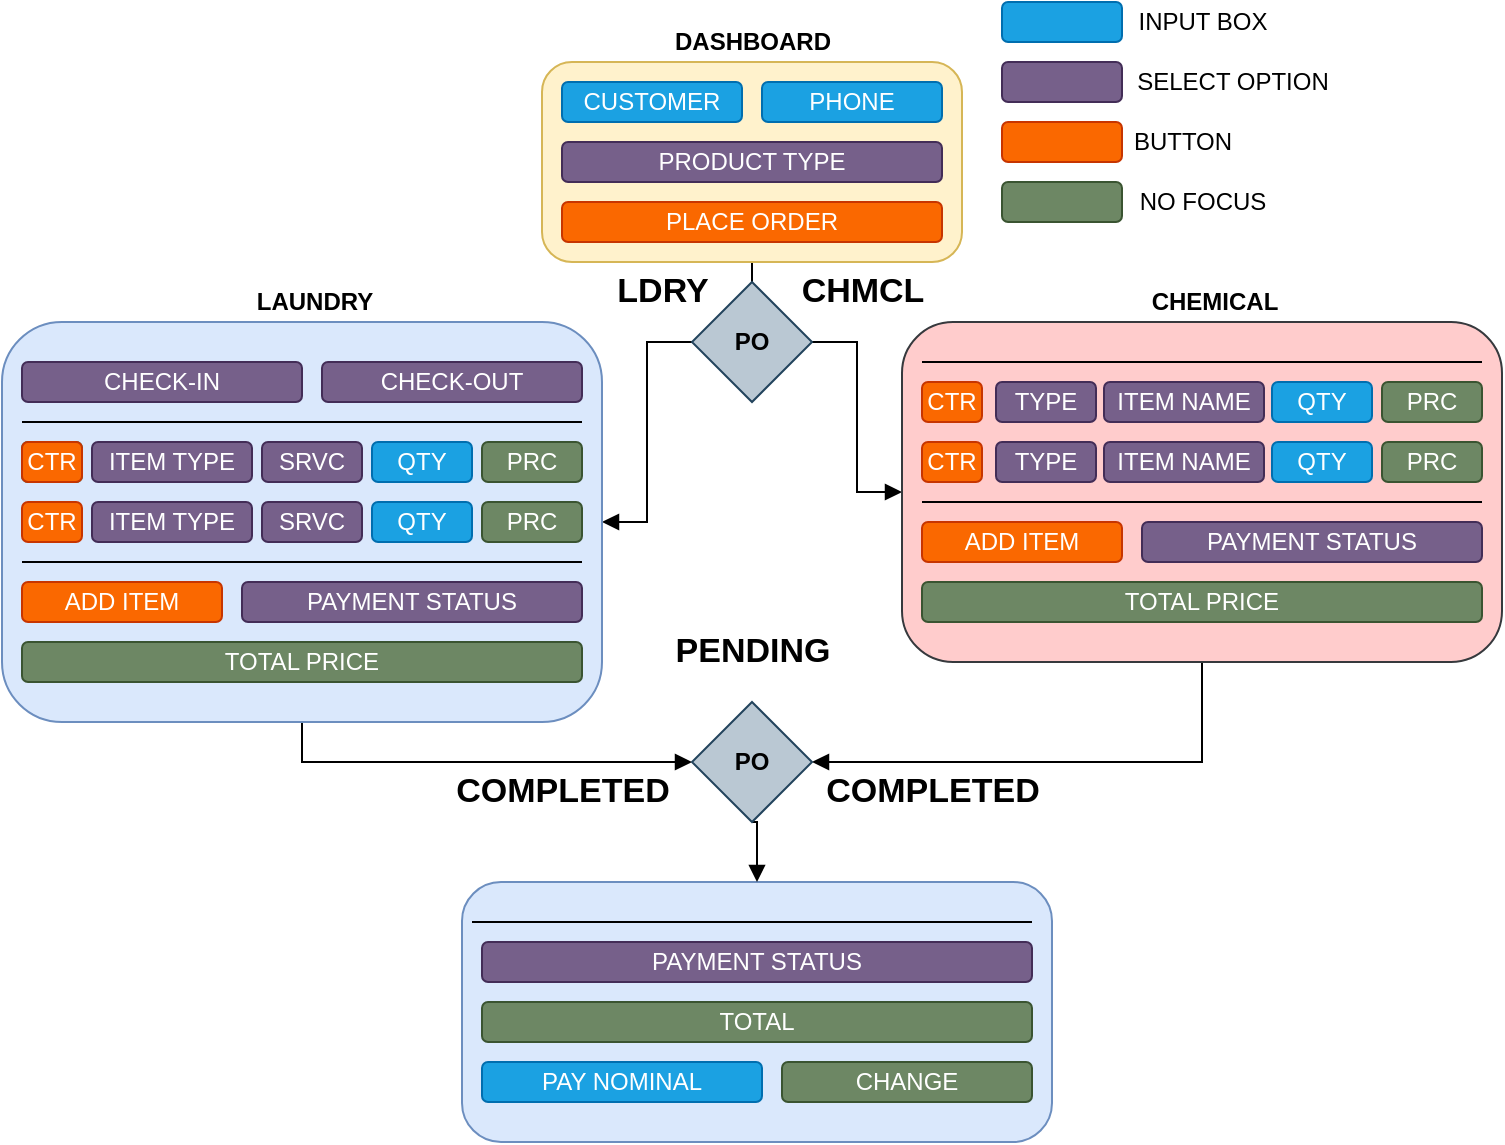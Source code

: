 <mxfile version="13.6.2" type="device"><diagram id="ge7vACnPVNjNwq1Z-gqe" name="Page-1"><mxGraphModel dx="423" dy="511" grid="1" gridSize="10" guides="1" tooltips="1" connect="1" arrows="1" fold="1" page="1" pageScale="1" pageWidth="850" pageHeight="1100" math="0" shadow="0"><root><mxCell id="0"/><mxCell id="1" parent="0"/><mxCell id="AhDWCu4dufHYWxI-4-jn-3" style="edgeStyle=orthogonalEdgeStyle;rounded=0;orthogonalLoop=1;jettySize=auto;html=1;exitX=0.5;exitY=1;exitDx=0;exitDy=0;entryX=0.5;entryY=0;entryDx=0;entryDy=0;endArrow=none;endFill=0;" parent="1" source="AhDWCu4dufHYWxI-4-jn-1" target="AhDWCu4dufHYWxI-4-jn-2" edge="1"><mxGeometry relative="1" as="geometry"/></mxCell><mxCell id="AhDWCu4dufHYWxI-4-jn-80" style="edgeStyle=orthogonalEdgeStyle;rounded=0;orthogonalLoop=1;jettySize=auto;html=1;exitX=0;exitY=0.5;exitDx=0;exitDy=0;entryX=1;entryY=0.5;entryDx=0;entryDy=0;endArrow=block;endFill=1;" parent="1" source="AhDWCu4dufHYWxI-4-jn-2" target="AhDWCu4dufHYWxI-4-jn-21" edge="1"><mxGeometry relative="1" as="geometry"/></mxCell><mxCell id="AhDWCu4dufHYWxI-4-jn-140" style="edgeStyle=orthogonalEdgeStyle;rounded=0;orthogonalLoop=1;jettySize=auto;html=1;exitX=1;exitY=0.5;exitDx=0;exitDy=0;entryX=0;entryY=0.5;entryDx=0;entryDy=0;startArrow=none;startFill=0;endArrow=block;endFill=1;fontSize=17;" parent="1" source="AhDWCu4dufHYWxI-4-jn-2" target="AhDWCu4dufHYWxI-4-jn-121" edge="1"><mxGeometry relative="1" as="geometry"/></mxCell><mxCell id="AhDWCu4dufHYWxI-4-jn-2" value="PO" style="rhombus;whiteSpace=wrap;html=1;fillColor=#bac8d3;strokeColor=#23445d;strokeWidth=1;fontStyle=1" parent="1" vertex="1"><mxGeometry x="365" y="190" width="60" height="60" as="geometry"/></mxCell><mxCell id="AhDWCu4dufHYWxI-4-jn-8" value="LAUNDRY" style="text;html=1;align=center;verticalAlign=middle;resizable=0;points=[];autosize=1;fontStyle=1" parent="1" vertex="1"><mxGeometry x="141" y="190" width="70" height="20" as="geometry"/></mxCell><mxCell id="AhDWCu4dufHYWxI-4-jn-9" value="CHEMICAL" style="text;html=1;align=center;verticalAlign=middle;resizable=0;points=[];autosize=1;fontStyle=1" parent="1" vertex="1"><mxGeometry x="586" y="190" width="80" height="20" as="geometry"/></mxCell><mxCell id="AhDWCu4dufHYWxI-4-jn-12" value="DASHBOARD" style="text;html=1;align=center;verticalAlign=middle;resizable=0;points=[];autosize=1;fontStyle=1" parent="1" vertex="1"><mxGeometry x="350" y="60" width="90" height="20" as="geometry"/></mxCell><mxCell id="AhDWCu4dufHYWxI-4-jn-152" style="edgeStyle=orthogonalEdgeStyle;rounded=0;orthogonalLoop=1;jettySize=auto;html=1;exitX=0.5;exitY=1;exitDx=0;exitDy=0;entryX=0;entryY=0.5;entryDx=0;entryDy=0;startArrow=none;startFill=0;endArrow=block;endFill=1;fontSize=17;" parent="1" source="AhDWCu4dufHYWxI-4-jn-21" target="AhDWCu4dufHYWxI-4-jn-149" edge="1"><mxGeometry relative="1" as="geometry"/></mxCell><mxCell id="AhDWCu4dufHYWxI-4-jn-21" value="" style="rounded=1;whiteSpace=wrap;html=1;fillColor=#dae8fc;strokeColor=#6c8ebf;" parent="1" vertex="1"><mxGeometry x="20" y="210" width="300" height="200" as="geometry"/></mxCell><mxCell id="AhDWCu4dufHYWxI-4-jn-22" value="CHECK-IN" style="rounded=1;whiteSpace=wrap;html=1;fillColor=#76608a;strokeColor=#432D57;fontColor=#ffffff;" parent="1" vertex="1"><mxGeometry x="30" y="230" width="140" height="20" as="geometry"/></mxCell><mxCell id="AhDWCu4dufHYWxI-4-jn-23" value="CHECK-OUT" style="rounded=1;whiteSpace=wrap;html=1;fillColor=#76608a;strokeColor=#432D57;fontColor=#ffffff;" parent="1" vertex="1"><mxGeometry x="180" y="230" width="130" height="20" as="geometry"/></mxCell><mxCell id="AhDWCu4dufHYWxI-4-jn-24" value="ITEM TYPE" style="rounded=1;whiteSpace=wrap;html=1;fillColor=#76608a;strokeColor=#432D57;fontColor=#ffffff;" parent="1" vertex="1"><mxGeometry x="65" y="270" width="80" height="20" as="geometry"/></mxCell><mxCell id="AhDWCu4dufHYWxI-4-jn-31" value="" style="rounded=1;whiteSpace=wrap;html=1;strokeWidth=1;fillColor=#1ba1e2;strokeColor=#006EAF;fontColor=#ffffff;" parent="1" vertex="1"><mxGeometry x="520" y="50" width="60" height="20" as="geometry"/></mxCell><mxCell id="AhDWCu4dufHYWxI-4-jn-34" value="" style="rounded=1;whiteSpace=wrap;html=1;strokeWidth=1;fillColor=#76608a;strokeColor=#432D57;fontColor=#ffffff;" parent="1" vertex="1"><mxGeometry x="520" y="80" width="60" height="20" as="geometry"/></mxCell><mxCell id="AhDWCu4dufHYWxI-4-jn-35" value="INPUT BOX" style="text;html=1;align=center;verticalAlign=middle;resizable=0;points=[];autosize=1;" parent="1" vertex="1"><mxGeometry x="580" y="50" width="80" height="20" as="geometry"/></mxCell><mxCell id="AhDWCu4dufHYWxI-4-jn-36" value="SELECT OPTION" style="text;html=1;align=center;verticalAlign=middle;resizable=0;points=[];autosize=1;" parent="1" vertex="1"><mxGeometry x="580" y="80" width="110" height="20" as="geometry"/></mxCell><mxCell id="AhDWCu4dufHYWxI-4-jn-38" value="" style="endArrow=none;html=1;" parent="1" edge="1"><mxGeometry width="50" height="50" relative="1" as="geometry"><mxPoint x="30" y="260" as="sourcePoint"/><mxPoint x="310" y="260" as="targetPoint"/></mxGeometry></mxCell><mxCell id="AhDWCu4dufHYWxI-4-jn-41" value="QTY" style="rounded=1;whiteSpace=wrap;html=1;fillColor=#1ba1e2;strokeColor=#006EAF;fontColor=#ffffff;" parent="1" vertex="1"><mxGeometry x="205" y="270" width="50" height="20" as="geometry"/></mxCell><mxCell id="AhDWCu4dufHYWxI-4-jn-44" value="PRC" style="rounded=1;whiteSpace=wrap;html=1;fillColor=#6d8764;strokeColor=#3A5431;fontColor=#ffffff;" parent="1" vertex="1"><mxGeometry x="260" y="270" width="50" height="20" as="geometry"/></mxCell><mxCell id="AhDWCu4dufHYWxI-4-jn-48" value="ITEM TYPE" style="rounded=1;whiteSpace=wrap;html=1;fillColor=#76608a;strokeColor=#432D57;fontColor=#ffffff;" parent="1" vertex="1"><mxGeometry x="65" y="300" width="80" height="20" as="geometry"/></mxCell><mxCell id="AhDWCu4dufHYWxI-4-jn-49" value="QTY" style="rounded=1;whiteSpace=wrap;html=1;fillColor=#1ba1e2;strokeColor=#006EAF;fontColor=#ffffff;" parent="1" vertex="1"><mxGeometry x="205" y="300" width="50" height="20" as="geometry"/></mxCell><mxCell id="AhDWCu4dufHYWxI-4-jn-1" value="" style="rounded=1;whiteSpace=wrap;html=1;fillColor=#fff2cc;strokeColor=#d6b656;" parent="1" vertex="1"><mxGeometry x="290" y="80" width="210" height="100" as="geometry"/></mxCell><mxCell id="AhDWCu4dufHYWxI-4-jn-15" value="CUSTOMER" style="rounded=1;whiteSpace=wrap;html=1;fillColor=#1ba1e2;strokeColor=#006EAF;fontColor=#ffffff;" parent="1" vertex="1"><mxGeometry x="300" y="90" width="90" height="20" as="geometry"/></mxCell><mxCell id="AhDWCu4dufHYWxI-4-jn-16" value="PHONE" style="rounded=1;whiteSpace=wrap;html=1;fillColor=#1ba1e2;strokeColor=#006EAF;fontColor=#ffffff;" parent="1" vertex="1"><mxGeometry x="400" y="90" width="90" height="20" as="geometry"/></mxCell><mxCell id="AhDWCu4dufHYWxI-4-jn-17" value="PRODUCT TYPE" style="rounded=1;whiteSpace=wrap;html=1;fillColor=#76608a;strokeColor=#432D57;fontColor=#ffffff;" parent="1" vertex="1"><mxGeometry x="300" y="120" width="190" height="20" as="geometry"/></mxCell><mxCell id="AhDWCu4dufHYWxI-4-jn-51" value="PLACE ORDER" style="rounded=1;whiteSpace=wrap;html=1;fillColor=#fa6800;strokeColor=#C73500;fontColor=#ffffff;" parent="1" vertex="1"><mxGeometry x="300" y="150" width="190" height="20" as="geometry"/></mxCell><mxCell id="AhDWCu4dufHYWxI-4-jn-53" value="" style="rounded=1;whiteSpace=wrap;html=1;strokeWidth=1;fillColor=#fa6800;strokeColor=#C73500;fontColor=#ffffff;" parent="1" vertex="1"><mxGeometry x="520" y="110" width="60" height="20" as="geometry"/></mxCell><mxCell id="AhDWCu4dufHYWxI-4-jn-54" value="BUTTON" style="text;html=1;align=center;verticalAlign=middle;resizable=0;points=[];autosize=1;" parent="1" vertex="1"><mxGeometry x="580" y="110" width="60" height="20" as="geometry"/></mxCell><mxCell id="AhDWCu4dufHYWxI-4-jn-56" value="SRVC" style="rounded=1;whiteSpace=wrap;html=1;fillColor=#76608a;strokeColor=#432D57;fontColor=#ffffff;" parent="1" vertex="1"><mxGeometry x="150" y="270" width="50" height="20" as="geometry"/></mxCell><mxCell id="AhDWCu4dufHYWxI-4-jn-60" value="SRVC" style="rounded=1;whiteSpace=wrap;html=1;fillColor=#76608a;strokeColor=#432D57;fontColor=#ffffff;" parent="1" vertex="1"><mxGeometry x="150" y="300" width="50" height="20" as="geometry"/></mxCell><mxCell id="AhDWCu4dufHYWxI-4-jn-61" style="edgeStyle=orthogonalEdgeStyle;rounded=0;orthogonalLoop=1;jettySize=auto;html=1;exitX=0.5;exitY=1;exitDx=0;exitDy=0;endArrow=none;endFill=0;" parent="1" source="AhDWCu4dufHYWxI-4-jn-41" target="AhDWCu4dufHYWxI-4-jn-41" edge="1"><mxGeometry relative="1" as="geometry"/></mxCell><mxCell id="AhDWCu4dufHYWxI-4-jn-62" style="edgeStyle=orthogonalEdgeStyle;rounded=0;orthogonalLoop=1;jettySize=auto;html=1;exitX=0.5;exitY=1;exitDx=0;exitDy=0;endArrow=none;endFill=0;" parent="1" edge="1"><mxGeometry relative="1" as="geometry"><mxPoint x="224.5" y="289" as="sourcePoint"/><mxPoint x="224.5" y="289" as="targetPoint"/></mxGeometry></mxCell><mxCell id="AhDWCu4dufHYWxI-4-jn-66" value="PRC" style="rounded=1;whiteSpace=wrap;html=1;fillColor=#6d8764;strokeColor=#3A5431;fontColor=#ffffff;" parent="1" vertex="1"><mxGeometry x="260" y="300" width="50" height="20" as="geometry"/></mxCell><mxCell id="AhDWCu4dufHYWxI-4-jn-68" value="" style="rounded=1;whiteSpace=wrap;html=1;strokeWidth=1;fillColor=#6d8764;strokeColor=#3A5431;fontColor=#ffffff;" parent="1" vertex="1"><mxGeometry x="520" y="140" width="60" height="20" as="geometry"/></mxCell><mxCell id="AhDWCu4dufHYWxI-4-jn-70" value="NO FOCUS" style="text;html=1;align=center;verticalAlign=middle;resizable=0;points=[];autosize=1;" parent="1" vertex="1"><mxGeometry x="580" y="140" width="80" height="20" as="geometry"/></mxCell><mxCell id="AhDWCu4dufHYWxI-4-jn-71" value="" style="endArrow=none;html=1;" parent="1" edge="1"><mxGeometry width="50" height="50" relative="1" as="geometry"><mxPoint x="30" y="330" as="sourcePoint"/><mxPoint x="310" y="330" as="targetPoint"/></mxGeometry></mxCell><mxCell id="AhDWCu4dufHYWxI-4-jn-73" value="CTR" style="rounded=1;whiteSpace=wrap;html=1;fillColor=#6d8764;strokeColor=#3A5431;fontColor=#ffffff;" parent="1" vertex="1"><mxGeometry x="30" y="270" width="30" height="20" as="geometry"/></mxCell><mxCell id="AhDWCu4dufHYWxI-4-jn-76" value="CTR" style="rounded=1;whiteSpace=wrap;html=1;fillColor=#fa6800;strokeColor=#C73500;fontColor=#ffffff;" parent="1" vertex="1"><mxGeometry x="30" y="300" width="30" height="20" as="geometry"/></mxCell><mxCell id="AhDWCu4dufHYWxI-4-jn-77" value="TOTAL PRICE" style="rounded=1;whiteSpace=wrap;html=1;fillColor=#6d8764;strokeColor=#3A5431;fontColor=#ffffff;" parent="1" vertex="1"><mxGeometry x="30" y="370" width="280" height="20" as="geometry"/></mxCell><mxCell id="AhDWCu4dufHYWxI-4-jn-78" value="PAYMENT STATUS" style="rounded=1;whiteSpace=wrap;html=1;fillColor=#76608a;strokeColor=#432D57;fontColor=#ffffff;" parent="1" vertex="1"><mxGeometry x="140" y="340" width="170" height="20" as="geometry"/></mxCell><mxCell id="AhDWCu4dufHYWxI-4-jn-82" value="CHMCL" style="text;html=1;align=center;verticalAlign=middle;resizable=0;points=[];autosize=1;fontStyle=1;fontSize=17;" parent="1" vertex="1"><mxGeometry x="410" y="180" width="80" height="30" as="geometry"/></mxCell><mxCell id="AhDWCu4dufHYWxI-4-jn-83" value="LDRY" style="text;html=1;align=center;verticalAlign=middle;resizable=0;points=[];autosize=1;fontStyle=1;fontSize=17;" parent="1" vertex="1"><mxGeometry x="320" y="180" width="60" height="30" as="geometry"/></mxCell><mxCell id="AhDWCu4dufHYWxI-4-jn-88" value="PENDING" style="text;html=1;align=center;verticalAlign=middle;resizable=0;points=[];autosize=1;fontStyle=1;fontSize=17;" parent="1" vertex="1"><mxGeometry x="350" y="360" width="90" height="30" as="geometry"/></mxCell><mxCell id="AhDWCu4dufHYWxI-4-jn-90" value="" style="rounded=1;whiteSpace=wrap;html=1;fillColor=#dae8fc;strokeColor=#6c8ebf;" parent="1" vertex="1"><mxGeometry x="250" y="490" width="295" height="130" as="geometry"/></mxCell><mxCell id="AhDWCu4dufHYWxI-4-jn-104" value="" style="endArrow=none;html=1;" parent="1" edge="1"><mxGeometry width="50" height="50" relative="1" as="geometry"><mxPoint x="255" y="510" as="sourcePoint"/><mxPoint x="535" y="510" as="targetPoint"/></mxGeometry></mxCell><mxCell id="AhDWCu4dufHYWxI-4-jn-107" value="TOTAL" style="rounded=1;whiteSpace=wrap;html=1;fillColor=#6d8764;strokeColor=#3A5431;fontColor=#ffffff;" parent="1" vertex="1"><mxGeometry x="260" y="550" width="275" height="20" as="geometry"/></mxCell><mxCell id="AhDWCu4dufHYWxI-4-jn-108" value="PAYMENT STATUS" style="rounded=1;whiteSpace=wrap;html=1;fillColor=#76608a;strokeColor=#432D57;fontColor=#ffffff;" parent="1" vertex="1"><mxGeometry x="260" y="520" width="275" height="20" as="geometry"/></mxCell><mxCell id="AhDWCu4dufHYWxI-4-jn-110" value="PAY NOMINAL" style="rounded=1;whiteSpace=wrap;html=1;fillColor=#1ba1e2;strokeColor=#006EAF;fontColor=#ffffff;" parent="1" vertex="1"><mxGeometry x="260" y="580" width="140" height="20" as="geometry"/></mxCell><mxCell id="AhDWCu4dufHYWxI-4-jn-112" value="COMPLETED" style="text;html=1;align=center;verticalAlign=middle;resizable=0;points=[];autosize=1;fontStyle=1;fontSize=17;" parent="1" vertex="1"><mxGeometry x="425" y="430" width="120" height="30" as="geometry"/></mxCell><mxCell id="AhDWCu4dufHYWxI-4-jn-113" value="CHANGE" style="rounded=1;whiteSpace=wrap;html=1;fillColor=#6d8764;strokeColor=#3A5431;fontColor=#ffffff;" parent="1" vertex="1"><mxGeometry x="410" y="580" width="125" height="20" as="geometry"/></mxCell><mxCell id="AhDWCu4dufHYWxI-4-jn-153" style="edgeStyle=orthogonalEdgeStyle;rounded=0;orthogonalLoop=1;jettySize=auto;html=1;exitX=0.5;exitY=1;exitDx=0;exitDy=0;entryX=1;entryY=0.5;entryDx=0;entryDy=0;startArrow=none;startFill=0;endArrow=block;endFill=1;fontSize=17;" parent="1" source="AhDWCu4dufHYWxI-4-jn-121" target="AhDWCu4dufHYWxI-4-jn-149" edge="1"><mxGeometry relative="1" as="geometry"/></mxCell><mxCell id="AhDWCu4dufHYWxI-4-jn-121" value="" style="rounded=1;whiteSpace=wrap;html=1;fillColor=#ffcccc;strokeColor=#36393d;" parent="1" vertex="1"><mxGeometry x="470" y="210" width="300" height="170" as="geometry"/></mxCell><mxCell id="AhDWCu4dufHYWxI-4-jn-124" value="ITEM NAME" style="rounded=1;whiteSpace=wrap;html=1;fillColor=#76608a;strokeColor=#432D57;fontColor=#ffffff;" parent="1" vertex="1"><mxGeometry x="571" y="270" width="80" height="20" as="geometry"/></mxCell><mxCell id="AhDWCu4dufHYWxI-4-jn-125" value="" style="endArrow=none;html=1;" parent="1" edge="1"><mxGeometry width="50" height="50" relative="1" as="geometry"><mxPoint x="480" y="230" as="sourcePoint"/><mxPoint x="760" y="230" as="targetPoint"/></mxGeometry></mxCell><mxCell id="AhDWCu4dufHYWxI-4-jn-126" value="QTY" style="rounded=1;whiteSpace=wrap;html=1;fillColor=#1ba1e2;strokeColor=#006EAF;fontColor=#ffffff;" parent="1" vertex="1"><mxGeometry x="655" y="240" width="50" height="20" as="geometry"/></mxCell><mxCell id="AhDWCu4dufHYWxI-4-jn-127" value="PRC" style="rounded=1;whiteSpace=wrap;html=1;fillColor=#6d8764;strokeColor=#3A5431;fontColor=#ffffff;" parent="1" vertex="1"><mxGeometry x="710" y="240" width="50" height="20" as="geometry"/></mxCell><mxCell id="AhDWCu4dufHYWxI-4-jn-128" value="ITEM NAME" style="rounded=1;whiteSpace=wrap;html=1;fillColor=#76608a;strokeColor=#432D57;fontColor=#ffffff;" parent="1" vertex="1"><mxGeometry x="571" y="240" width="80" height="20" as="geometry"/></mxCell><mxCell id="AhDWCu4dufHYWxI-4-jn-129" value="QTY" style="rounded=1;whiteSpace=wrap;html=1;fillColor=#1ba1e2;strokeColor=#006EAF;fontColor=#ffffff;" parent="1" vertex="1"><mxGeometry x="655" y="270" width="50" height="20" as="geometry"/></mxCell><mxCell id="AhDWCu4dufHYWxI-4-jn-130" value="TYPE" style="rounded=1;whiteSpace=wrap;html=1;fillColor=#76608a;strokeColor=#432D57;fontColor=#ffffff;" parent="1" vertex="1"><mxGeometry x="517" y="240" width="50" height="20" as="geometry"/></mxCell><mxCell id="AhDWCu4dufHYWxI-4-jn-131" value="TYPE" style="rounded=1;whiteSpace=wrap;html=1;fillColor=#76608a;strokeColor=#432D57;fontColor=#ffffff;" parent="1" vertex="1"><mxGeometry x="517" y="270" width="50" height="20" as="geometry"/></mxCell><mxCell id="AhDWCu4dufHYWxI-4-jn-132" style="edgeStyle=orthogonalEdgeStyle;rounded=0;orthogonalLoop=1;jettySize=auto;html=1;exitX=0.5;exitY=1;exitDx=0;exitDy=0;endArrow=none;endFill=0;" parent="1" source="AhDWCu4dufHYWxI-4-jn-126" target="AhDWCu4dufHYWxI-4-jn-126" edge="1"><mxGeometry relative="1" as="geometry"/></mxCell><mxCell id="AhDWCu4dufHYWxI-4-jn-133" style="edgeStyle=orthogonalEdgeStyle;rounded=0;orthogonalLoop=1;jettySize=auto;html=1;exitX=0.5;exitY=1;exitDx=0;exitDy=0;endArrow=none;endFill=0;" parent="1" edge="1"><mxGeometry relative="1" as="geometry"><mxPoint x="674.5" y="259" as="sourcePoint"/><mxPoint x="674.5" y="259" as="targetPoint"/></mxGeometry></mxCell><mxCell id="AhDWCu4dufHYWxI-4-jn-134" value="PRC" style="rounded=1;whiteSpace=wrap;html=1;fillColor=#6d8764;strokeColor=#3A5431;fontColor=#ffffff;" parent="1" vertex="1"><mxGeometry x="710" y="270" width="50" height="20" as="geometry"/></mxCell><mxCell id="AhDWCu4dufHYWxI-4-jn-135" value="" style="endArrow=none;html=1;" parent="1" edge="1"><mxGeometry width="50" height="50" relative="1" as="geometry"><mxPoint x="480" y="300" as="sourcePoint"/><mxPoint x="760" y="300" as="targetPoint"/></mxGeometry></mxCell><mxCell id="AhDWCu4dufHYWxI-4-jn-136" value="CTR" style="rounded=1;whiteSpace=wrap;html=1;fillColor=#fa6800;strokeColor=#C73500;fontColor=#ffffff;" parent="1" vertex="1"><mxGeometry x="480" y="240" width="30" height="20" as="geometry"/></mxCell><mxCell id="AhDWCu4dufHYWxI-4-jn-137" value="CTR" style="rounded=1;whiteSpace=wrap;html=1;fillColor=#fa6800;strokeColor=#C73500;fontColor=#ffffff;" parent="1" vertex="1"><mxGeometry x="480" y="270" width="30" height="20" as="geometry"/></mxCell><mxCell id="AhDWCu4dufHYWxI-4-jn-138" value="TOTAL PRICE" style="rounded=1;whiteSpace=wrap;html=1;fillColor=#6d8764;strokeColor=#3A5431;fontColor=#ffffff;" parent="1" vertex="1"><mxGeometry x="480" y="340" width="280" height="20" as="geometry"/></mxCell><mxCell id="AhDWCu4dufHYWxI-4-jn-139" value="PAYMENT STATUS" style="rounded=1;whiteSpace=wrap;html=1;fillColor=#76608a;strokeColor=#432D57;fontColor=#ffffff;" parent="1" vertex="1"><mxGeometry x="590" y="310" width="170" height="20" as="geometry"/></mxCell><mxCell id="AhDWCu4dufHYWxI-4-jn-142" value="CTR" style="rounded=1;whiteSpace=wrap;html=1;fillColor=#fa6800;strokeColor=#C73500;fontColor=#ffffff;" parent="1" vertex="1"><mxGeometry x="30" y="270" width="30" height="20" as="geometry"/></mxCell><mxCell id="AhDWCu4dufHYWxI-4-jn-144" value="ADD ITEM" style="rounded=1;whiteSpace=wrap;html=1;fillColor=#fa6800;strokeColor=#C73500;fontColor=#ffffff;" parent="1" vertex="1"><mxGeometry x="30" y="340" width="100" height="20" as="geometry"/></mxCell><mxCell id="AhDWCu4dufHYWxI-4-jn-151" style="edgeStyle=orthogonalEdgeStyle;rounded=0;orthogonalLoop=1;jettySize=auto;html=1;exitX=0.5;exitY=1;exitDx=0;exitDy=0;entryX=0.5;entryY=0;entryDx=0;entryDy=0;startArrow=none;startFill=0;endArrow=block;endFill=1;fontSize=17;" parent="1" source="AhDWCu4dufHYWxI-4-jn-149" target="AhDWCu4dufHYWxI-4-jn-90" edge="1"><mxGeometry relative="1" as="geometry"/></mxCell><mxCell id="AhDWCu4dufHYWxI-4-jn-149" value="PO" style="rhombus;whiteSpace=wrap;html=1;fillColor=#bac8d3;strokeColor=#23445d;strokeWidth=1;fontStyle=1" parent="1" vertex="1"><mxGeometry x="365" y="400" width="60" height="60" as="geometry"/></mxCell><mxCell id="AhDWCu4dufHYWxI-4-jn-154" value="COMPLETED" style="text;html=1;align=center;verticalAlign=middle;resizable=0;points=[];autosize=1;fontStyle=1;fontSize=17;" parent="1" vertex="1"><mxGeometry x="240" y="430" width="120" height="30" as="geometry"/></mxCell><mxCell id="AhDWCu4dufHYWxI-4-jn-155" value="ADD ITEM" style="rounded=1;whiteSpace=wrap;html=1;fillColor=#fa6800;strokeColor=#C73500;fontColor=#ffffff;" parent="1" vertex="1"><mxGeometry x="480" y="310" width="100" height="20" as="geometry"/></mxCell></root></mxGraphModel></diagram></mxfile>